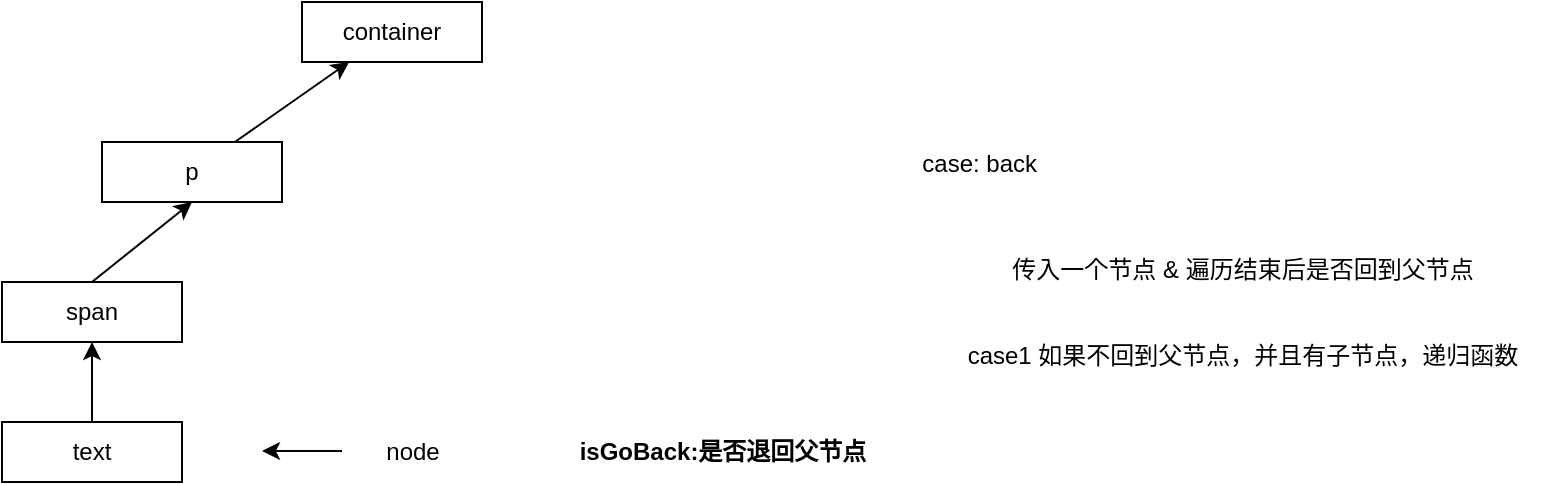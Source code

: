 <mxfile>
    <diagram id="KG-PErQZP7x0bs6yzsX6" name="第 1 页">
        <mxGraphModel dx="1037" dy="529" grid="1" gridSize="10" guides="1" tooltips="1" connect="1" arrows="1" fold="1" page="1" pageScale="1" pageWidth="1200" pageHeight="1600" math="0" shadow="0">
            <root>
                <mxCell id="0"/>
                <mxCell id="1" parent="0"/>
                <mxCell id="4" value="isGoBack:是否退回父节点" style="text;html=1;align=center;verticalAlign=middle;resizable=0;points=[];autosize=1;strokeColor=none;fillColor=none;fontStyle=1" vertex="1" parent="1">
                    <mxGeometry x="425" y="319" width="170" height="30" as="geometry"/>
                </mxCell>
                <mxCell id="7" style="edgeStyle=none;html=1;exitX=0.5;exitY=0;exitDx=0;exitDy=0;entryX=0.5;entryY=1;entryDx=0;entryDy=0;" edge="1" parent="1" source="5" target="6">
                    <mxGeometry relative="1" as="geometry"/>
                </mxCell>
                <mxCell id="5" value="text" style="rounded=0;whiteSpace=wrap;html=1;fillColor=none;" vertex="1" parent="1">
                    <mxGeometry x="150" y="319" width="90" height="30" as="geometry"/>
                </mxCell>
                <mxCell id="9" style="edgeStyle=none;html=1;exitX=0.5;exitY=0;exitDx=0;exitDy=0;entryX=0.5;entryY=1;entryDx=0;entryDy=0;" edge="1" parent="1" source="6" target="8">
                    <mxGeometry relative="1" as="geometry"/>
                </mxCell>
                <mxCell id="6" value="span" style="rounded=0;whiteSpace=wrap;html=1;fillColor=none;" vertex="1" parent="1">
                    <mxGeometry x="150" y="249" width="90" height="30" as="geometry"/>
                </mxCell>
                <mxCell id="14" value="" style="edgeStyle=none;html=1;" edge="1" parent="1" source="8" target="13">
                    <mxGeometry relative="1" as="geometry"/>
                </mxCell>
                <mxCell id="8" value="p" style="rounded=0;whiteSpace=wrap;html=1;fillColor=none;" vertex="1" parent="1">
                    <mxGeometry x="200" y="179" width="90" height="30" as="geometry"/>
                </mxCell>
                <mxCell id="13" value="container" style="rounded=0;whiteSpace=wrap;html=1;fillColor=none;" vertex="1" parent="1">
                    <mxGeometry x="300" y="109" width="90" height="30" as="geometry"/>
                </mxCell>
                <mxCell id="15" value="node" style="text;html=1;align=center;verticalAlign=middle;resizable=0;points=[];autosize=1;strokeColor=none;fillColor=none;" vertex="1" parent="1">
                    <mxGeometry x="330" y="319" width="50" height="30" as="geometry"/>
                </mxCell>
                <mxCell id="16" value="" style="endArrow=classic;html=1;" edge="1" parent="1">
                    <mxGeometry width="50" height="50" relative="1" as="geometry">
                        <mxPoint x="320" y="333.5" as="sourcePoint"/>
                        <mxPoint x="280" y="333.5" as="targetPoint"/>
                    </mxGeometry>
                </mxCell>
                <mxCell id="18" value="case: back&amp;nbsp;" style="text;html=1;align=center;verticalAlign=middle;resizable=0;points=[];autosize=1;strokeColor=none;fillColor=none;" vertex="1" parent="1">
                    <mxGeometry x="600" y="175" width="80" height="30" as="geometry"/>
                </mxCell>
                <mxCell id="19" value="传入一个节点 &amp;amp; 遍历结束后是否回到父节点&lt;br&gt;&lt;br&gt;&lt;br&gt;case1 如果不回到父节点，并且有子节点，递归函数" style="text;html=1;align=center;verticalAlign=middle;resizable=0;points=[];autosize=1;strokeColor=none;fillColor=none;" vertex="1" parent="1">
                    <mxGeometry x="620" y="229" width="300" height="70" as="geometry"/>
                </mxCell>
            </root>
        </mxGraphModel>
    </diagram>
</mxfile>
